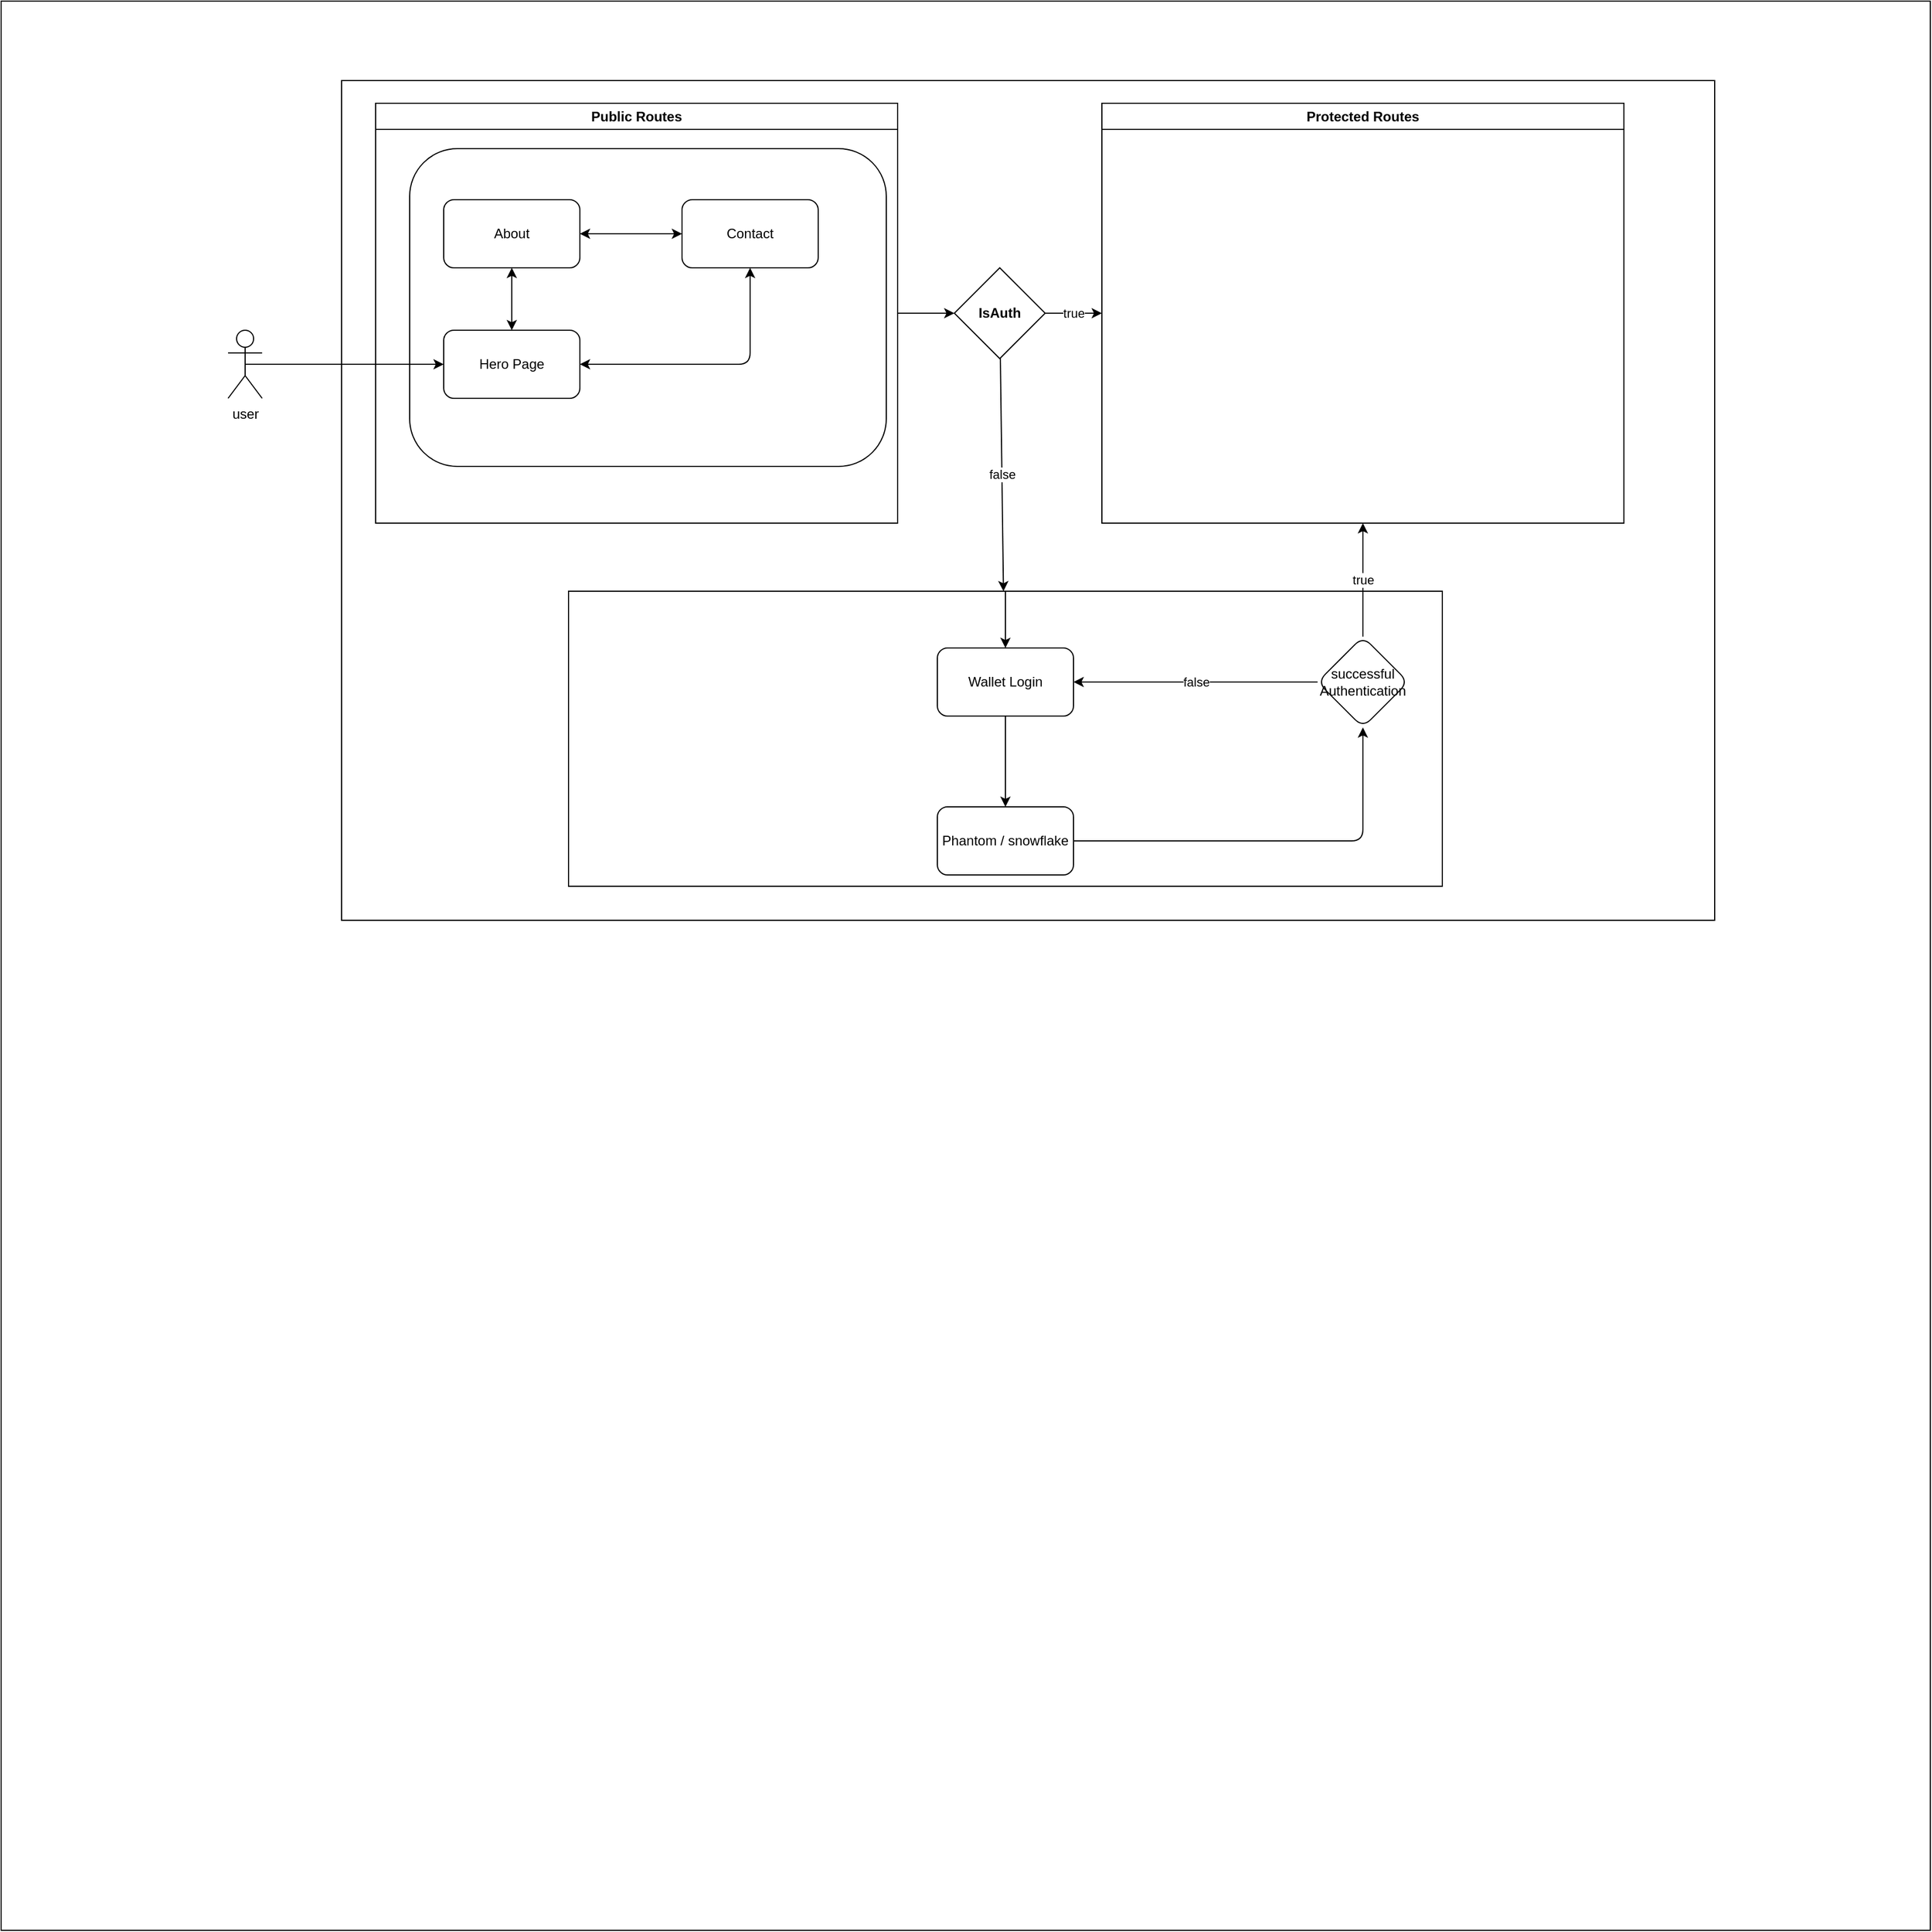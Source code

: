 <mxfile>
    <diagram id="NhanKaVMnwMO4gsUTpDe" name="Page-1">
        <mxGraphModel dx="1038" dy="643" grid="1" gridSize="10" guides="1" tooltips="1" connect="1" arrows="1" fold="1" page="1" pageScale="1" pageWidth="850" pageHeight="1100" math="0" shadow="0">
            <root>
                <mxCell id="0"/>
                <mxCell id="1" parent="0"/>
                <mxCell id="2" value="" style="whiteSpace=wrap;html=1;aspect=fixed;" vertex="1" parent="1">
                    <mxGeometry width="1700" height="1700" as="geometry"/>
                </mxCell>
                <mxCell id="4" value="" style="rounded=0;whiteSpace=wrap;html=1;" vertex="1" parent="1">
                    <mxGeometry x="300" y="70" width="1210" height="740" as="geometry"/>
                </mxCell>
                <mxCell id="25" value="Protected Routes" style="swimlane;whiteSpace=wrap;html=1;" vertex="1" parent="1">
                    <mxGeometry x="970" y="90" width="460" height="370" as="geometry">
                        <mxRectangle x="870" y="90" width="120" height="30" as="alternateBounds"/>
                    </mxGeometry>
                </mxCell>
                <mxCell id="47" value="" style="edgeStyle=none;html=1;" edge="1" parent="1" source="24" target="46">
                    <mxGeometry relative="1" as="geometry"/>
                </mxCell>
                <mxCell id="49" value="true" style="edgeStyle=none;html=1;entryX=0;entryY=0.5;entryDx=0;entryDy=0;" edge="1" parent="1" source="46" target="25">
                    <mxGeometry relative="1" as="geometry">
                        <mxPoint x="970" y="275" as="targetPoint"/>
                    </mxGeometry>
                </mxCell>
                <mxCell id="52" value="false" style="edgeStyle=none;html=1;" edge="1" parent="1" source="46" target="51">
                    <mxGeometry relative="1" as="geometry"/>
                </mxCell>
                <mxCell id="46" value="IsAuth" style="rhombus;whiteSpace=wrap;html=1;fontStyle=1;startSize=23;" vertex="1" parent="1">
                    <mxGeometry x="840" y="235" width="80" height="80" as="geometry"/>
                </mxCell>
                <mxCell id="51" value="" style="whiteSpace=wrap;html=1;fontStyle=1;startSize=23;" vertex="1" parent="1">
                    <mxGeometry x="500" y="520" width="770" height="260" as="geometry"/>
                </mxCell>
                <mxCell id="56" value="" style="edgeStyle=none;html=1;" edge="1" parent="1" source="53" target="55">
                    <mxGeometry relative="1" as="geometry"/>
                </mxCell>
                <mxCell id="53" value="Wallet Login" style="rounded=1;whiteSpace=wrap;html=1;" vertex="1" parent="1">
                    <mxGeometry x="825" y="570" width="120" height="60" as="geometry"/>
                </mxCell>
                <mxCell id="54" value="" style="endArrow=classic;html=1;exitX=0.5;exitY=0;exitDx=0;exitDy=0;entryX=0.5;entryY=0;entryDx=0;entryDy=0;" edge="1" parent="1" source="51" target="53">
                    <mxGeometry width="50" height="50" relative="1" as="geometry">
                        <mxPoint x="770" y="620" as="sourcePoint"/>
                        <mxPoint x="820" y="570" as="targetPoint"/>
                    </mxGeometry>
                </mxCell>
                <mxCell id="60" value="" style="edgeStyle=none;html=1;entryX=0.5;entryY=1;entryDx=0;entryDy=0;" edge="1" parent="1" source="55" target="59">
                    <mxGeometry relative="1" as="geometry">
                        <Array as="points">
                            <mxPoint x="1200" y="740"/>
                        </Array>
                    </mxGeometry>
                </mxCell>
                <mxCell id="55" value="Phantom / snowflake" style="whiteSpace=wrap;html=1;rounded=1;" vertex="1" parent="1">
                    <mxGeometry x="825" y="710" width="120" height="60" as="geometry"/>
                </mxCell>
                <mxCell id="59" value="successful&lt;br&gt;Authentication" style="rhombus;whiteSpace=wrap;html=1;rounded=1;" vertex="1" parent="1">
                    <mxGeometry x="1160" y="560" width="80" height="80" as="geometry"/>
                </mxCell>
                <mxCell id="61" value="true" style="endArrow=classic;html=1;exitX=0.5;exitY=0;exitDx=0;exitDy=0;entryX=0.5;entryY=1;entryDx=0;entryDy=0;" edge="1" parent="1" source="59" target="25">
                    <mxGeometry width="50" height="50" relative="1" as="geometry">
                        <mxPoint x="1010" y="610" as="sourcePoint"/>
                        <mxPoint x="1060" y="560" as="targetPoint"/>
                    </mxGeometry>
                </mxCell>
                <mxCell id="62" value="false" style="endArrow=classic;html=1;exitX=0;exitY=0.5;exitDx=0;exitDy=0;entryX=1;entryY=0.5;entryDx=0;entryDy=0;" edge="1" parent="1" source="59" target="53">
                    <mxGeometry width="50" height="50" relative="1" as="geometry">
                        <mxPoint x="1010" y="610" as="sourcePoint"/>
                        <mxPoint x="1060" y="560" as="targetPoint"/>
                    </mxGeometry>
                </mxCell>
                <mxCell id="64" value="" style="group" vertex="1" connectable="0" parent="1">
                    <mxGeometry x="200" y="90" width="590" height="370" as="geometry"/>
                </mxCell>
                <mxCell id="3" value="user" style="shape=umlActor;verticalLabelPosition=bottom;verticalAlign=top;html=1;outlineConnect=0;" vertex="1" parent="64">
                    <mxGeometry y="200" width="30" height="60" as="geometry"/>
                </mxCell>
                <mxCell id="24" value="Public Routes" style="swimlane;whiteSpace=wrap;html=1;" vertex="1" parent="64">
                    <mxGeometry x="130" width="460" height="370" as="geometry">
                        <mxRectangle width="120" height="30" as="alternateBounds"/>
                    </mxGeometry>
                </mxCell>
                <mxCell id="36" value="" style="rounded=1;whiteSpace=wrap;html=1;movable=1;resizable=1;rotatable=1;deletable=1;editable=1;connectable=1;" vertex="1" parent="64">
                    <mxGeometry x="160" y="40" width="420" height="280" as="geometry"/>
                </mxCell>
                <mxCell id="37" value="Hero Page" style="rounded=1;whiteSpace=wrap;html=1;" vertex="1" parent="64">
                    <mxGeometry x="190" y="200" width="120" height="60" as="geometry"/>
                </mxCell>
                <mxCell id="38" value="About" style="whiteSpace=wrap;html=1;rounded=1;" vertex="1" parent="64">
                    <mxGeometry x="190" y="85" width="120" height="60" as="geometry"/>
                </mxCell>
                <mxCell id="39" value="Contact" style="whiteSpace=wrap;html=1;rounded=1;" vertex="1" parent="64">
                    <mxGeometry x="400" y="85" width="120" height="60" as="geometry"/>
                </mxCell>
                <mxCell id="40" value="" style="endArrow=classic;startArrow=classic;html=1;exitX=1;exitY=0.5;exitDx=0;exitDy=0;entryX=0;entryY=0.5;entryDx=0;entryDy=0;" edge="1" source="38" target="39" parent="64">
                    <mxGeometry width="50" height="50" relative="1" as="geometry">
                        <mxPoint x="400" y="345" as="sourcePoint"/>
                        <mxPoint x="450" y="295" as="targetPoint"/>
                    </mxGeometry>
                </mxCell>
                <mxCell id="41" value="" style="endArrow=classic;startArrow=classic;html=1;exitX=0.5;exitY=0;exitDx=0;exitDy=0;" edge="1" source="37" parent="64">
                    <mxGeometry width="50" height="50" relative="1" as="geometry">
                        <mxPoint x="400" y="345" as="sourcePoint"/>
                        <mxPoint x="250" y="145" as="targetPoint"/>
                    </mxGeometry>
                </mxCell>
                <mxCell id="42" value="" style="endArrow=classic;startArrow=classic;html=1;exitX=1;exitY=0.5;exitDx=0;exitDy=0;entryX=0.5;entryY=1;entryDx=0;entryDy=0;" edge="1" source="37" target="39" parent="64">
                    <mxGeometry width="50" height="50" relative="1" as="geometry">
                        <mxPoint x="400" y="345" as="sourcePoint"/>
                        <mxPoint x="450" y="295" as="targetPoint"/>
                        <Array as="points">
                            <mxPoint x="460" y="230"/>
                        </Array>
                    </mxGeometry>
                </mxCell>
                <mxCell id="13" value="" style="edgeStyle=none;html=1;entryX=0;entryY=0.5;entryDx=0;entryDy=0;exitX=0.5;exitY=0.5;exitDx=0;exitDy=0;exitPerimeter=0;" edge="1" parent="64" source="3" target="37">
                    <mxGeometry relative="1" as="geometry">
                        <mxPoint x="20" y="260" as="sourcePoint"/>
                        <mxPoint x="180" y="230" as="targetPoint"/>
                    </mxGeometry>
                </mxCell>
            </root>
        </mxGraphModel>
    </diagram>
</mxfile>